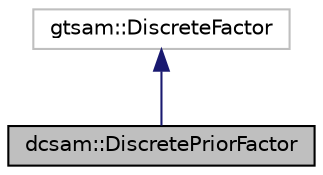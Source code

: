 digraph "dcsam::DiscretePriorFactor"
{
 // LATEX_PDF_SIZE
  edge [fontname="Helvetica",fontsize="10",labelfontname="Helvetica",labelfontsize="10"];
  node [fontname="Helvetica",fontsize="10",shape=record];
  Node1 [label="dcsam::DiscretePriorFactor",height=0.2,width=0.4,color="black", fillcolor="grey75", style="filled", fontcolor="black",tooltip="Implementation of a discrete prior factor."];
  Node2 -> Node1 [dir="back",color="midnightblue",fontsize="10",style="solid",fontname="Helvetica"];
  Node2 [label="gtsam::DiscreteFactor",height=0.2,width=0.4,color="grey75", fillcolor="white", style="filled",tooltip=" "];
}
